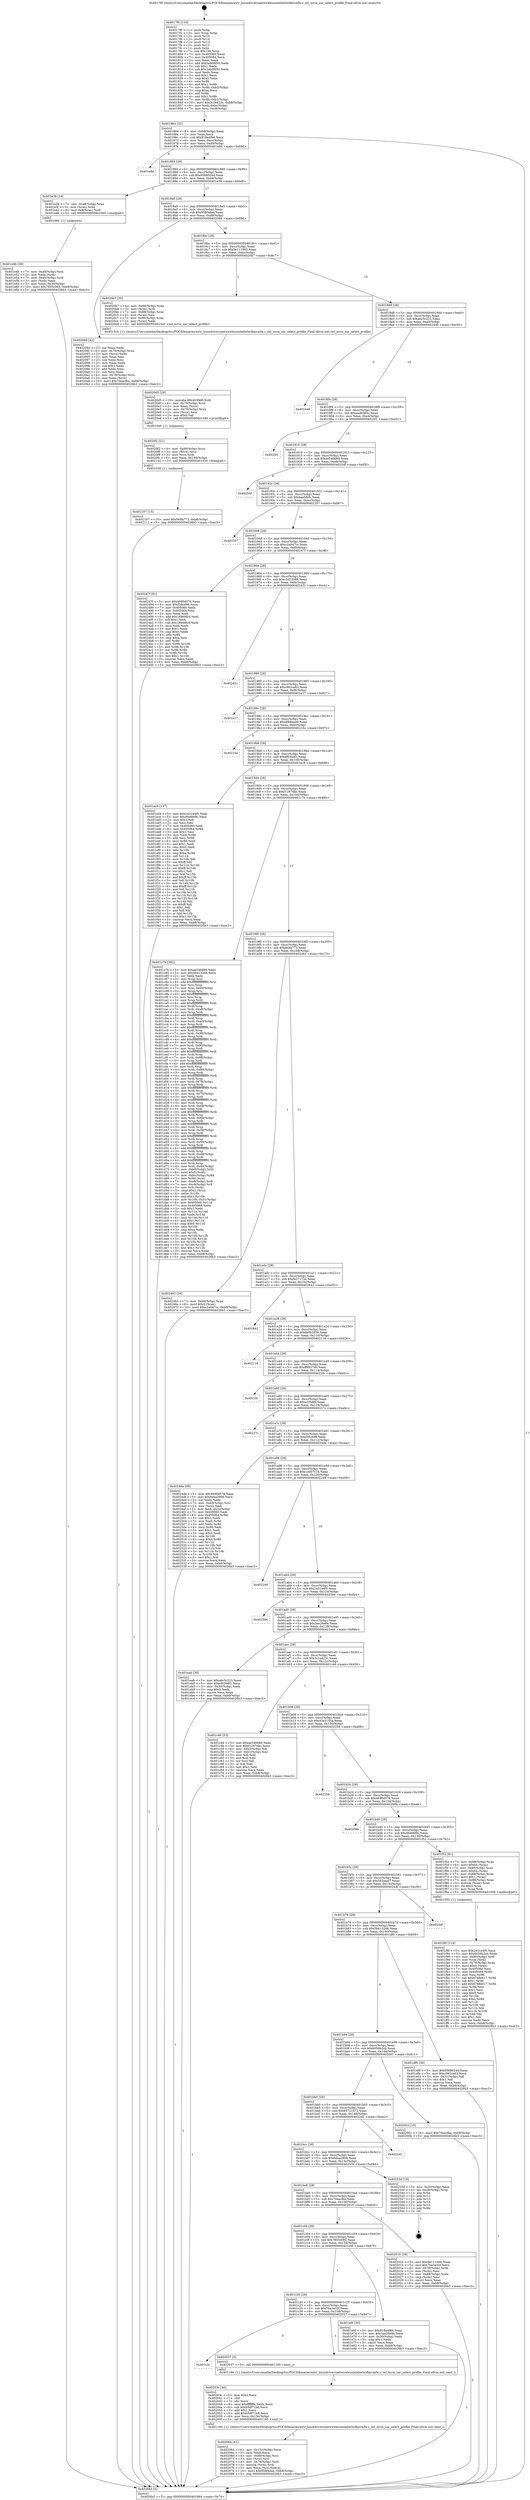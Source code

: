 digraph "0x4017f0" {
  label = "0x4017f0 (/mnt/c/Users/mathe/Desktop/tcc/POCII/binaries/extr_linuxdriversnetwirelessinteliwlwifimvmfw.c_iwl_mvm_sar_select_profile_Final-ollvm.out::main(0))"
  labelloc = "t"
  node[shape=record]

  Entry [label="",width=0.3,height=0.3,shape=circle,fillcolor=black,style=filled]
  "0x401864" [label="{
     0x401864 [32]\l
     | [instrs]\l
     &nbsp;&nbsp;0x401864 \<+6\>: mov -0xb8(%rbp),%eax\l
     &nbsp;&nbsp;0x40186a \<+2\>: mov %eax,%ecx\l
     &nbsp;&nbsp;0x40186c \<+6\>: sub $0x818a4f66,%ecx\l
     &nbsp;&nbsp;0x401872 \<+6\>: mov %eax,-0xcc(%rbp)\l
     &nbsp;&nbsp;0x401878 \<+6\>: mov %ecx,-0xd0(%rbp)\l
     &nbsp;&nbsp;0x40187e \<+6\>: je 0000000000401e8d \<main+0x69d\>\l
  }"]
  "0x401e8d" [label="{
     0x401e8d\l
  }", style=dashed]
  "0x401884" [label="{
     0x401884 [28]\l
     | [instrs]\l
     &nbsp;&nbsp;0x401884 \<+5\>: jmp 0000000000401889 \<main+0x99\>\l
     &nbsp;&nbsp;0x401889 \<+6\>: mov -0xcc(%rbp),%eax\l
     &nbsp;&nbsp;0x40188f \<+5\>: sub $0x95680244,%eax\l
     &nbsp;&nbsp;0x401894 \<+6\>: mov %eax,-0xd4(%rbp)\l
     &nbsp;&nbsp;0x40189a \<+6\>: je 0000000000401e38 \<main+0x648\>\l
  }"]
  Exit [label="",width=0.3,height=0.3,shape=circle,fillcolor=black,style=filled,peripheries=2]
  "0x401e38" [label="{
     0x401e38 [19]\l
     | [instrs]\l
     &nbsp;&nbsp;0x401e38 \<+7\>: mov -0xa8(%rbp),%rax\l
     &nbsp;&nbsp;0x401e3f \<+3\>: mov (%rax),%rax\l
     &nbsp;&nbsp;0x401e42 \<+4\>: mov 0x8(%rax),%rdi\l
     &nbsp;&nbsp;0x401e46 \<+5\>: call 0000000000401060 \<atoi@plt\>\l
     | [calls]\l
     &nbsp;&nbsp;0x401060 \{1\} (unknown)\l
  }"]
  "0x4018a0" [label="{
     0x4018a0 [28]\l
     | [instrs]\l
     &nbsp;&nbsp;0x4018a0 \<+5\>: jmp 00000000004018a5 \<main+0xb5\>\l
     &nbsp;&nbsp;0x4018a5 \<+6\>: mov -0xcc(%rbp),%eax\l
     &nbsp;&nbsp;0x4018ab \<+5\>: sub $0x958f4daa,%eax\l
     &nbsp;&nbsp;0x4018b0 \<+6\>: mov %eax,-0xd8(%rbp)\l
     &nbsp;&nbsp;0x4018b6 \<+6\>: je 000000000040208d \<main+0x89d\>\l
  }"]
  "0x402107" [label="{
     0x402107 [15]\l
     | [instrs]\l
     &nbsp;&nbsp;0x402107 \<+10\>: movl $0xf40fa773,-0xb8(%rbp)\l
     &nbsp;&nbsp;0x402111 \<+5\>: jmp 00000000004026b3 \<main+0xec3\>\l
  }"]
  "0x40208d" [label="{
     0x40208d [42]\l
     | [instrs]\l
     &nbsp;&nbsp;0x40208d \<+2\>: xor %eax,%eax\l
     &nbsp;&nbsp;0x40208f \<+4\>: mov -0x78(%rbp),%rcx\l
     &nbsp;&nbsp;0x402093 \<+2\>: mov (%rcx),%edx\l
     &nbsp;&nbsp;0x402095 \<+2\>: mov %eax,%esi\l
     &nbsp;&nbsp;0x402097 \<+2\>: sub %edx,%esi\l
     &nbsp;&nbsp;0x402099 \<+2\>: mov %eax,%edx\l
     &nbsp;&nbsp;0x40209b \<+3\>: sub $0x1,%edx\l
     &nbsp;&nbsp;0x40209e \<+2\>: add %edx,%esi\l
     &nbsp;&nbsp;0x4020a0 \<+2\>: sub %esi,%eax\l
     &nbsp;&nbsp;0x4020a2 \<+4\>: mov -0x78(%rbp),%rcx\l
     &nbsp;&nbsp;0x4020a6 \<+2\>: mov %eax,(%rcx)\l
     &nbsp;&nbsp;0x4020a8 \<+10\>: movl $0x70eacfba,-0xb8(%rbp)\l
     &nbsp;&nbsp;0x4020b2 \<+5\>: jmp 00000000004026b3 \<main+0xec3\>\l
  }"]
  "0x4018bc" [label="{
     0x4018bc [28]\l
     | [instrs]\l
     &nbsp;&nbsp;0x4018bc \<+5\>: jmp 00000000004018c1 \<main+0xd1\>\l
     &nbsp;&nbsp;0x4018c1 \<+6\>: mov -0xcc(%rbp),%eax\l
     &nbsp;&nbsp;0x4018c7 \<+5\>: sub $0x9e111060,%eax\l
     &nbsp;&nbsp;0x4018cc \<+6\>: mov %eax,-0xdc(%rbp)\l
     &nbsp;&nbsp;0x4018d2 \<+6\>: je 00000000004020b7 \<main+0x8c7\>\l
  }"]
  "0x4020f2" [label="{
     0x4020f2 [21]\l
     | [instrs]\l
     &nbsp;&nbsp;0x4020f2 \<+4\>: mov -0x80(%rbp),%rcx\l
     &nbsp;&nbsp;0x4020f6 \<+3\>: mov (%rcx),%rcx\l
     &nbsp;&nbsp;0x4020f9 \<+3\>: mov %rcx,%rdi\l
     &nbsp;&nbsp;0x4020fc \<+6\>: mov %eax,-0x160(%rbp)\l
     &nbsp;&nbsp;0x402102 \<+5\>: call 0000000000401030 \<free@plt\>\l
     | [calls]\l
     &nbsp;&nbsp;0x401030 \{1\} (unknown)\l
  }"]
  "0x4020b7" [label="{
     0x4020b7 [30]\l
     | [instrs]\l
     &nbsp;&nbsp;0x4020b7 \<+4\>: mov -0x80(%rbp),%rax\l
     &nbsp;&nbsp;0x4020bb \<+3\>: mov (%rax),%rdi\l
     &nbsp;&nbsp;0x4020be \<+7\>: mov -0x98(%rbp),%rax\l
     &nbsp;&nbsp;0x4020c5 \<+2\>: mov (%rax),%esi\l
     &nbsp;&nbsp;0x4020c7 \<+7\>: mov -0x90(%rbp),%rax\l
     &nbsp;&nbsp;0x4020ce \<+2\>: mov (%rax),%edx\l
     &nbsp;&nbsp;0x4020d0 \<+5\>: call 00000000004015c0 \<iwl_mvm_sar_select_profile\>\l
     | [calls]\l
     &nbsp;&nbsp;0x4015c0 \{1\} (/mnt/c/Users/mathe/Desktop/tcc/POCII/binaries/extr_linuxdriversnetwirelessinteliwlwifimvmfw.c_iwl_mvm_sar_select_profile_Final-ollvm.out::iwl_mvm_sar_select_profile)\l
  }"]
  "0x4018d8" [label="{
     0x4018d8 [28]\l
     | [instrs]\l
     &nbsp;&nbsp;0x4018d8 \<+5\>: jmp 00000000004018dd \<main+0xed\>\l
     &nbsp;&nbsp;0x4018dd \<+6\>: mov -0xcc(%rbp),%eax\l
     &nbsp;&nbsp;0x4018e3 \<+5\>: sub $0xa6c5c223,%eax\l
     &nbsp;&nbsp;0x4018e8 \<+6\>: mov %eax,-0xe0(%rbp)\l
     &nbsp;&nbsp;0x4018ee \<+6\>: je 0000000000402440 \<main+0xc50\>\l
  }"]
  "0x4020d5" [label="{
     0x4020d5 [29]\l
     | [instrs]\l
     &nbsp;&nbsp;0x4020d5 \<+10\>: movabs $0x4030d6,%rdi\l
     &nbsp;&nbsp;0x4020df \<+4\>: mov -0x70(%rbp),%rcx\l
     &nbsp;&nbsp;0x4020e3 \<+2\>: mov %eax,(%rcx)\l
     &nbsp;&nbsp;0x4020e5 \<+4\>: mov -0x70(%rbp),%rcx\l
     &nbsp;&nbsp;0x4020e9 \<+2\>: mov (%rcx),%esi\l
     &nbsp;&nbsp;0x4020eb \<+2\>: mov $0x0,%al\l
     &nbsp;&nbsp;0x4020ed \<+5\>: call 0000000000401040 \<printf@plt\>\l
     | [calls]\l
     &nbsp;&nbsp;0x401040 \{1\} (unknown)\l
  }"]
  "0x402440" [label="{
     0x402440\l
  }", style=dashed]
  "0x4018f4" [label="{
     0x4018f4 [28]\l
     | [instrs]\l
     &nbsp;&nbsp;0x4018f4 \<+5\>: jmp 00000000004018f9 \<main+0x109\>\l
     &nbsp;&nbsp;0x4018f9 \<+6\>: mov -0xcc(%rbp),%eax\l
     &nbsp;&nbsp;0x4018ff \<+5\>: sub $0xaadb560c,%eax\l
     &nbsp;&nbsp;0x401904 \<+6\>: mov %eax,-0xe4(%rbp)\l
     &nbsp;&nbsp;0x40190a \<+6\>: je 00000000004025f1 \<main+0xe01\>\l
  }"]
  "0x402064" [label="{
     0x402064 [41]\l
     | [instrs]\l
     &nbsp;&nbsp;0x402064 \<+6\>: mov -0x15c(%rbp),%ecx\l
     &nbsp;&nbsp;0x40206a \<+3\>: imul %eax,%ecx\l
     &nbsp;&nbsp;0x40206d \<+4\>: mov -0x80(%rbp),%rsi\l
     &nbsp;&nbsp;0x402071 \<+3\>: mov (%rsi),%rsi\l
     &nbsp;&nbsp;0x402074 \<+4\>: mov -0x78(%rbp),%rdi\l
     &nbsp;&nbsp;0x402078 \<+3\>: movslq (%rdi),%rdi\l
     &nbsp;&nbsp;0x40207b \<+3\>: mov %ecx,(%rsi,%rdi,4)\l
     &nbsp;&nbsp;0x40207e \<+10\>: movl $0x958f4daa,-0xb8(%rbp)\l
     &nbsp;&nbsp;0x402088 \<+5\>: jmp 00000000004026b3 \<main+0xec3\>\l
  }"]
  "0x4025f1" [label="{
     0x4025f1\l
  }", style=dashed]
  "0x401910" [label="{
     0x401910 [28]\l
     | [instrs]\l
     &nbsp;&nbsp;0x401910 \<+5\>: jmp 0000000000401915 \<main+0x125\>\l
     &nbsp;&nbsp;0x401915 \<+6\>: mov -0xcc(%rbp),%eax\l
     &nbsp;&nbsp;0x40191b \<+5\>: sub $0xae546689,%eax\l
     &nbsp;&nbsp;0x401920 \<+6\>: mov %eax,-0xe8(%rbp)\l
     &nbsp;&nbsp;0x401926 \<+6\>: je 000000000040254f \<main+0xd5f\>\l
  }"]
  "0x40203c" [label="{
     0x40203c [40]\l
     | [instrs]\l
     &nbsp;&nbsp;0x40203c \<+5\>: mov $0x2,%ecx\l
     &nbsp;&nbsp;0x402041 \<+1\>: cltd\l
     &nbsp;&nbsp;0x402042 \<+2\>: idiv %ecx\l
     &nbsp;&nbsp;0x402044 \<+6\>: imul $0xfffffffe,%edx,%ecx\l
     &nbsp;&nbsp;0x40204a \<+6\>: sub $0xb5df71b8,%ecx\l
     &nbsp;&nbsp;0x402050 \<+3\>: add $0x1,%ecx\l
     &nbsp;&nbsp;0x402053 \<+6\>: add $0xb5df71b8,%ecx\l
     &nbsp;&nbsp;0x402059 \<+6\>: mov %ecx,-0x15c(%rbp)\l
     &nbsp;&nbsp;0x40205f \<+5\>: call 0000000000401160 \<next_i\>\l
     | [calls]\l
     &nbsp;&nbsp;0x401160 \{1\} (/mnt/c/Users/mathe/Desktop/tcc/POCII/binaries/extr_linuxdriversnetwirelessinteliwlwifimvmfw.c_iwl_mvm_sar_select_profile_Final-ollvm.out::next_i)\l
  }"]
  "0x40254f" [label="{
     0x40254f\l
  }", style=dashed]
  "0x40192c" [label="{
     0x40192c [28]\l
     | [instrs]\l
     &nbsp;&nbsp;0x40192c \<+5\>: jmp 0000000000401931 \<main+0x141\>\l
     &nbsp;&nbsp;0x401931 \<+6\>: mov -0xcc(%rbp),%eax\l
     &nbsp;&nbsp;0x401937 \<+5\>: sub $0xbae5fbfc,%eax\l
     &nbsp;&nbsp;0x40193c \<+6\>: mov %eax,-0xec(%rbp)\l
     &nbsp;&nbsp;0x401942 \<+6\>: je 0000000000402357 \<main+0xb67\>\l
  }"]
  "0x401c3c" [label="{
     0x401c3c\l
  }", style=dashed]
  "0x402357" [label="{
     0x402357\l
  }", style=dashed]
  "0x401948" [label="{
     0x401948 [28]\l
     | [instrs]\l
     &nbsp;&nbsp;0x401948 \<+5\>: jmp 000000000040194d \<main+0x15d\>\l
     &nbsp;&nbsp;0x40194d \<+6\>: mov -0xcc(%rbp),%eax\l
     &nbsp;&nbsp;0x401953 \<+5\>: sub $0xc2a047cc,%eax\l
     &nbsp;&nbsp;0x401958 \<+6\>: mov %eax,-0xf0(%rbp)\l
     &nbsp;&nbsp;0x40195e \<+6\>: je 000000000040247f \<main+0xc8f\>\l
  }"]
  "0x402037" [label="{
     0x402037 [5]\l
     | [instrs]\l
     &nbsp;&nbsp;0x402037 \<+5\>: call 0000000000401160 \<next_i\>\l
     | [calls]\l
     &nbsp;&nbsp;0x401160 \{1\} (/mnt/c/Users/mathe/Desktop/tcc/POCII/binaries/extr_linuxdriversnetwirelessinteliwlwifimvmfw.c_iwl_mvm_sar_select_profile_Final-ollvm.out::next_i)\l
  }"]
  "0x40247f" [label="{
     0x40247f [91]\l
     | [instrs]\l
     &nbsp;&nbsp;0x40247f \<+5\>: mov $0x4690d576,%eax\l
     &nbsp;&nbsp;0x402484 \<+5\>: mov $0xf38c698,%ecx\l
     &nbsp;&nbsp;0x402489 \<+7\>: mov 0x405060,%edx\l
     &nbsp;&nbsp;0x402490 \<+7\>: mov 0x405064,%esi\l
     &nbsp;&nbsp;0x402497 \<+2\>: mov %edx,%edi\l
     &nbsp;&nbsp;0x402499 \<+6\>: add $0x18869fc4,%edi\l
     &nbsp;&nbsp;0x40249f \<+3\>: sub $0x1,%edi\l
     &nbsp;&nbsp;0x4024a2 \<+6\>: sub $0x18869fc4,%edi\l
     &nbsp;&nbsp;0x4024a8 \<+3\>: imul %edi,%edx\l
     &nbsp;&nbsp;0x4024ab \<+3\>: and $0x1,%edx\l
     &nbsp;&nbsp;0x4024ae \<+3\>: cmp $0x0,%edx\l
     &nbsp;&nbsp;0x4024b1 \<+4\>: sete %r8b\l
     &nbsp;&nbsp;0x4024b5 \<+3\>: cmp $0xa,%esi\l
     &nbsp;&nbsp;0x4024b8 \<+4\>: setl %r9b\l
     &nbsp;&nbsp;0x4024bc \<+3\>: mov %r8b,%r10b\l
     &nbsp;&nbsp;0x4024bf \<+3\>: and %r9b,%r10b\l
     &nbsp;&nbsp;0x4024c2 \<+3\>: xor %r9b,%r8b\l
     &nbsp;&nbsp;0x4024c5 \<+3\>: or %r8b,%r10b\l
     &nbsp;&nbsp;0x4024c8 \<+4\>: test $0x1,%r10b\l
     &nbsp;&nbsp;0x4024cc \<+3\>: cmovne %ecx,%eax\l
     &nbsp;&nbsp;0x4024cf \<+6\>: mov %eax,-0xb8(%rbp)\l
     &nbsp;&nbsp;0x4024d5 \<+5\>: jmp 00000000004026b3 \<main+0xec3\>\l
  }"]
  "0x401964" [label="{
     0x401964 [28]\l
     | [instrs]\l
     &nbsp;&nbsp;0x401964 \<+5\>: jmp 0000000000401969 \<main+0x179\>\l
     &nbsp;&nbsp;0x401969 \<+6\>: mov -0xcc(%rbp),%eax\l
     &nbsp;&nbsp;0x40196f \<+5\>: sub $0xc3d22088,%eax\l
     &nbsp;&nbsp;0x401974 \<+6\>: mov %eax,-0xf4(%rbp)\l
     &nbsp;&nbsp;0x40197a \<+6\>: je 0000000000402431 \<main+0xc41\>\l
  }"]
  "0x401f8f" [label="{
     0x401f8f [114]\l
     | [instrs]\l
     &nbsp;&nbsp;0x401f8f \<+5\>: mov $0x2431e4f5,%ecx\l
     &nbsp;&nbsp;0x401f94 \<+5\>: mov $0x6058b2cb,%edx\l
     &nbsp;&nbsp;0x401f99 \<+4\>: mov -0x80(%rbp),%rdi\l
     &nbsp;&nbsp;0x401f9d \<+3\>: mov %rax,(%rdi)\l
     &nbsp;&nbsp;0x401fa0 \<+4\>: mov -0x78(%rbp),%rax\l
     &nbsp;&nbsp;0x401fa4 \<+6\>: movl $0x0,(%rax)\l
     &nbsp;&nbsp;0x401faa \<+7\>: mov 0x405060,%esi\l
     &nbsp;&nbsp;0x401fb1 \<+8\>: mov 0x405064,%r8d\l
     &nbsp;&nbsp;0x401fb9 \<+3\>: mov %esi,%r9d\l
     &nbsp;&nbsp;0x401fbc \<+7\>: sub $0x6768e617,%r9d\l
     &nbsp;&nbsp;0x401fc3 \<+4\>: sub $0x1,%r9d\l
     &nbsp;&nbsp;0x401fc7 \<+7\>: add $0x6768e617,%r9d\l
     &nbsp;&nbsp;0x401fce \<+4\>: imul %r9d,%esi\l
     &nbsp;&nbsp;0x401fd2 \<+3\>: and $0x1,%esi\l
     &nbsp;&nbsp;0x401fd5 \<+3\>: cmp $0x0,%esi\l
     &nbsp;&nbsp;0x401fd8 \<+4\>: sete %r10b\l
     &nbsp;&nbsp;0x401fdc \<+4\>: cmp $0xa,%r8d\l
     &nbsp;&nbsp;0x401fe0 \<+4\>: setl %r11b\l
     &nbsp;&nbsp;0x401fe4 \<+3\>: mov %r10b,%bl\l
     &nbsp;&nbsp;0x401fe7 \<+3\>: and %r11b,%bl\l
     &nbsp;&nbsp;0x401fea \<+3\>: xor %r11b,%r10b\l
     &nbsp;&nbsp;0x401fed \<+3\>: or %r10b,%bl\l
     &nbsp;&nbsp;0x401ff0 \<+3\>: test $0x1,%bl\l
     &nbsp;&nbsp;0x401ff3 \<+3\>: cmovne %edx,%ecx\l
     &nbsp;&nbsp;0x401ff6 \<+6\>: mov %ecx,-0xb8(%rbp)\l
     &nbsp;&nbsp;0x401ffc \<+5\>: jmp 00000000004026b3 \<main+0xec3\>\l
  }"]
  "0x402431" [label="{
     0x402431\l
  }", style=dashed]
  "0x401980" [label="{
     0x401980 [28]\l
     | [instrs]\l
     &nbsp;&nbsp;0x401980 \<+5\>: jmp 0000000000401985 \<main+0x195\>\l
     &nbsp;&nbsp;0x401985 \<+6\>: mov -0xcc(%rbp),%eax\l
     &nbsp;&nbsp;0x40198b \<+5\>: sub $0xc962ce63,%eax\l
     &nbsp;&nbsp;0x401990 \<+6\>: mov %eax,-0xf8(%rbp)\l
     &nbsp;&nbsp;0x401996 \<+6\>: je 0000000000401e17 \<main+0x627\>\l
  }"]
  "0x401c20" [label="{
     0x401c20 [28]\l
     | [instrs]\l
     &nbsp;&nbsp;0x401c20 \<+5\>: jmp 0000000000401c25 \<main+0x435\>\l
     &nbsp;&nbsp;0x401c25 \<+6\>: mov -0xcc(%rbp),%eax\l
     &nbsp;&nbsp;0x401c2b \<+5\>: sub $0x7ba3a32f,%eax\l
     &nbsp;&nbsp;0x401c30 \<+6\>: mov %eax,-0x158(%rbp)\l
     &nbsp;&nbsp;0x401c36 \<+6\>: je 0000000000402037 \<main+0x847\>\l
  }"]
  "0x401e17" [label="{
     0x401e17\l
  }", style=dashed]
  "0x40199c" [label="{
     0x40199c [28]\l
     | [instrs]\l
     &nbsp;&nbsp;0x40199c \<+5\>: jmp 00000000004019a1 \<main+0x1b1\>\l
     &nbsp;&nbsp;0x4019a1 \<+6\>: mov -0xcc(%rbp),%eax\l
     &nbsp;&nbsp;0x4019a7 \<+5\>: sub $0xdf88ba49,%eax\l
     &nbsp;&nbsp;0x4019ac \<+6\>: mov %eax,-0xfc(%rbp)\l
     &nbsp;&nbsp;0x4019b2 \<+6\>: je 000000000040216c \<main+0x97c\>\l
  }"]
  "0x401e6f" [label="{
     0x401e6f [30]\l
     | [instrs]\l
     &nbsp;&nbsp;0x401e6f \<+5\>: mov $0x818a4f66,%eax\l
     &nbsp;&nbsp;0x401e74 \<+5\>: mov $0x3ae26e8e,%ecx\l
     &nbsp;&nbsp;0x401e79 \<+3\>: mov -0x30(%rbp),%edx\l
     &nbsp;&nbsp;0x401e7c \<+3\>: cmp $0x1,%edx\l
     &nbsp;&nbsp;0x401e7f \<+3\>: cmovl %ecx,%eax\l
     &nbsp;&nbsp;0x401e82 \<+6\>: mov %eax,-0xb8(%rbp)\l
     &nbsp;&nbsp;0x401e88 \<+5\>: jmp 00000000004026b3 \<main+0xec3\>\l
  }"]
  "0x40216c" [label="{
     0x40216c\l
  }", style=dashed]
  "0x4019b8" [label="{
     0x4019b8 [28]\l
     | [instrs]\l
     &nbsp;&nbsp;0x4019b8 \<+5\>: jmp 00000000004019bd \<main+0x1cd\>\l
     &nbsp;&nbsp;0x4019bd \<+6\>: mov -0xcc(%rbp),%eax\l
     &nbsp;&nbsp;0x4019c3 \<+5\>: sub $0xef030df1,%eax\l
     &nbsp;&nbsp;0x4019c8 \<+6\>: mov %eax,-0x100(%rbp)\l
     &nbsp;&nbsp;0x4019ce \<+6\>: je 0000000000401ec9 \<main+0x6d9\>\l
  }"]
  "0x401c04" [label="{
     0x401c04 [28]\l
     | [instrs]\l
     &nbsp;&nbsp;0x401c04 \<+5\>: jmp 0000000000401c09 \<main+0x419\>\l
     &nbsp;&nbsp;0x401c09 \<+6\>: mov -0xcc(%rbp),%eax\l
     &nbsp;&nbsp;0x401c0f \<+5\>: sub $0x7855c085,%eax\l
     &nbsp;&nbsp;0x401c14 \<+6\>: mov %eax,-0x154(%rbp)\l
     &nbsp;&nbsp;0x401c1a \<+6\>: je 0000000000401e6f \<main+0x67f\>\l
  }"]
  "0x401ec9" [label="{
     0x401ec9 [137]\l
     | [instrs]\l
     &nbsp;&nbsp;0x401ec9 \<+5\>: mov $0x2431e4f5,%eax\l
     &nbsp;&nbsp;0x401ece \<+5\>: mov $0x46e66f9c,%ecx\l
     &nbsp;&nbsp;0x401ed3 \<+2\>: mov $0x1,%dl\l
     &nbsp;&nbsp;0x401ed5 \<+2\>: xor %esi,%esi\l
     &nbsp;&nbsp;0x401ed7 \<+7\>: mov 0x405060,%edi\l
     &nbsp;&nbsp;0x401ede \<+8\>: mov 0x405064,%r8d\l
     &nbsp;&nbsp;0x401ee6 \<+3\>: sub $0x1,%esi\l
     &nbsp;&nbsp;0x401ee9 \<+3\>: mov %edi,%r9d\l
     &nbsp;&nbsp;0x401eec \<+3\>: add %esi,%r9d\l
     &nbsp;&nbsp;0x401eef \<+4\>: imul %r9d,%edi\l
     &nbsp;&nbsp;0x401ef3 \<+3\>: and $0x1,%edi\l
     &nbsp;&nbsp;0x401ef6 \<+3\>: cmp $0x0,%edi\l
     &nbsp;&nbsp;0x401ef9 \<+4\>: sete %r10b\l
     &nbsp;&nbsp;0x401efd \<+4\>: cmp $0xa,%r8d\l
     &nbsp;&nbsp;0x401f01 \<+4\>: setl %r11b\l
     &nbsp;&nbsp;0x401f05 \<+3\>: mov %r10b,%bl\l
     &nbsp;&nbsp;0x401f08 \<+3\>: xor $0xff,%bl\l
     &nbsp;&nbsp;0x401f0b \<+3\>: mov %r11b,%r14b\l
     &nbsp;&nbsp;0x401f0e \<+4\>: xor $0xff,%r14b\l
     &nbsp;&nbsp;0x401f12 \<+3\>: xor $0x1,%dl\l
     &nbsp;&nbsp;0x401f15 \<+3\>: mov %bl,%r15b\l
     &nbsp;&nbsp;0x401f18 \<+4\>: and $0xff,%r15b\l
     &nbsp;&nbsp;0x401f1c \<+3\>: and %dl,%r10b\l
     &nbsp;&nbsp;0x401f1f \<+3\>: mov %r14b,%r12b\l
     &nbsp;&nbsp;0x401f22 \<+4\>: and $0xff,%r12b\l
     &nbsp;&nbsp;0x401f26 \<+3\>: and %dl,%r11b\l
     &nbsp;&nbsp;0x401f29 \<+3\>: or %r10b,%r15b\l
     &nbsp;&nbsp;0x401f2c \<+3\>: or %r11b,%r12b\l
     &nbsp;&nbsp;0x401f2f \<+3\>: xor %r12b,%r15b\l
     &nbsp;&nbsp;0x401f32 \<+3\>: or %r14b,%bl\l
     &nbsp;&nbsp;0x401f35 \<+3\>: xor $0xff,%bl\l
     &nbsp;&nbsp;0x401f38 \<+3\>: or $0x1,%dl\l
     &nbsp;&nbsp;0x401f3b \<+2\>: and %dl,%bl\l
     &nbsp;&nbsp;0x401f3d \<+3\>: or %bl,%r15b\l
     &nbsp;&nbsp;0x401f40 \<+4\>: test $0x1,%r15b\l
     &nbsp;&nbsp;0x401f44 \<+3\>: cmovne %ecx,%eax\l
     &nbsp;&nbsp;0x401f47 \<+6\>: mov %eax,-0xb8(%rbp)\l
     &nbsp;&nbsp;0x401f4d \<+5\>: jmp 00000000004026b3 \<main+0xec3\>\l
  }"]
  "0x4019d4" [label="{
     0x4019d4 [28]\l
     | [instrs]\l
     &nbsp;&nbsp;0x4019d4 \<+5\>: jmp 00000000004019d9 \<main+0x1e9\>\l
     &nbsp;&nbsp;0x4019d9 \<+6\>: mov -0xcc(%rbp),%eax\l
     &nbsp;&nbsp;0x4019df \<+5\>: sub $0xf1287dbc,%eax\l
     &nbsp;&nbsp;0x4019e4 \<+6\>: mov %eax,-0x104(%rbp)\l
     &nbsp;&nbsp;0x4019ea \<+6\>: je 0000000000401c7b \<main+0x48b\>\l
  }"]
  "0x402010" [label="{
     0x402010 [39]\l
     | [instrs]\l
     &nbsp;&nbsp;0x402010 \<+5\>: mov $0x9e111060,%eax\l
     &nbsp;&nbsp;0x402015 \<+5\>: mov $0x7ba3a32f,%ecx\l
     &nbsp;&nbsp;0x40201a \<+4\>: mov -0x78(%rbp),%rdx\l
     &nbsp;&nbsp;0x40201e \<+2\>: mov (%rdx),%esi\l
     &nbsp;&nbsp;0x402020 \<+7\>: mov -0x88(%rbp),%rdx\l
     &nbsp;&nbsp;0x402027 \<+2\>: cmp (%rdx),%esi\l
     &nbsp;&nbsp;0x402029 \<+3\>: cmovl %ecx,%eax\l
     &nbsp;&nbsp;0x40202c \<+6\>: mov %eax,-0xb8(%rbp)\l
     &nbsp;&nbsp;0x402032 \<+5\>: jmp 00000000004026b3 \<main+0xec3\>\l
  }"]
  "0x401c7b" [label="{
     0x401c7b [382]\l
     | [instrs]\l
     &nbsp;&nbsp;0x401c7b \<+5\>: mov $0xae546689,%eax\l
     &nbsp;&nbsp;0x401c80 \<+5\>: mov $0x5b413266,%ecx\l
     &nbsp;&nbsp;0x401c85 \<+2\>: xor %edx,%edx\l
     &nbsp;&nbsp;0x401c87 \<+3\>: mov %rsp,%rsi\l
     &nbsp;&nbsp;0x401c8a \<+4\>: add $0xfffffffffffffff0,%rsi\l
     &nbsp;&nbsp;0x401c8e \<+3\>: mov %rsi,%rsp\l
     &nbsp;&nbsp;0x401c91 \<+7\>: mov %rsi,-0xb0(%rbp)\l
     &nbsp;&nbsp;0x401c98 \<+3\>: mov %rsp,%rsi\l
     &nbsp;&nbsp;0x401c9b \<+4\>: add $0xfffffffffffffff0,%rsi\l
     &nbsp;&nbsp;0x401c9f \<+3\>: mov %rsi,%rsp\l
     &nbsp;&nbsp;0x401ca2 \<+3\>: mov %rsp,%rdi\l
     &nbsp;&nbsp;0x401ca5 \<+4\>: add $0xfffffffffffffff0,%rdi\l
     &nbsp;&nbsp;0x401ca9 \<+3\>: mov %rdi,%rsp\l
     &nbsp;&nbsp;0x401cac \<+7\>: mov %rdi,-0xa8(%rbp)\l
     &nbsp;&nbsp;0x401cb3 \<+3\>: mov %rsp,%rdi\l
     &nbsp;&nbsp;0x401cb6 \<+4\>: add $0xfffffffffffffff0,%rdi\l
     &nbsp;&nbsp;0x401cba \<+3\>: mov %rdi,%rsp\l
     &nbsp;&nbsp;0x401cbd \<+7\>: mov %rdi,-0xa0(%rbp)\l
     &nbsp;&nbsp;0x401cc4 \<+3\>: mov %rsp,%rdi\l
     &nbsp;&nbsp;0x401cc7 \<+4\>: add $0xfffffffffffffff0,%rdi\l
     &nbsp;&nbsp;0x401ccb \<+3\>: mov %rdi,%rsp\l
     &nbsp;&nbsp;0x401cce \<+7\>: mov %rdi,-0x98(%rbp)\l
     &nbsp;&nbsp;0x401cd5 \<+3\>: mov %rsp,%rdi\l
     &nbsp;&nbsp;0x401cd8 \<+4\>: add $0xfffffffffffffff0,%rdi\l
     &nbsp;&nbsp;0x401cdc \<+3\>: mov %rdi,%rsp\l
     &nbsp;&nbsp;0x401cdf \<+7\>: mov %rdi,-0x90(%rbp)\l
     &nbsp;&nbsp;0x401ce6 \<+3\>: mov %rsp,%rdi\l
     &nbsp;&nbsp;0x401ce9 \<+4\>: add $0xfffffffffffffff0,%rdi\l
     &nbsp;&nbsp;0x401ced \<+3\>: mov %rdi,%rsp\l
     &nbsp;&nbsp;0x401cf0 \<+7\>: mov %rdi,-0x88(%rbp)\l
     &nbsp;&nbsp;0x401cf7 \<+3\>: mov %rsp,%rdi\l
     &nbsp;&nbsp;0x401cfa \<+4\>: add $0xfffffffffffffff0,%rdi\l
     &nbsp;&nbsp;0x401cfe \<+3\>: mov %rdi,%rsp\l
     &nbsp;&nbsp;0x401d01 \<+4\>: mov %rdi,-0x80(%rbp)\l
     &nbsp;&nbsp;0x401d05 \<+3\>: mov %rsp,%rdi\l
     &nbsp;&nbsp;0x401d08 \<+4\>: add $0xfffffffffffffff0,%rdi\l
     &nbsp;&nbsp;0x401d0c \<+3\>: mov %rdi,%rsp\l
     &nbsp;&nbsp;0x401d0f \<+4\>: mov %rdi,-0x78(%rbp)\l
     &nbsp;&nbsp;0x401d13 \<+3\>: mov %rsp,%rdi\l
     &nbsp;&nbsp;0x401d16 \<+4\>: add $0xfffffffffffffff0,%rdi\l
     &nbsp;&nbsp;0x401d1a \<+3\>: mov %rdi,%rsp\l
     &nbsp;&nbsp;0x401d1d \<+4\>: mov %rdi,-0x70(%rbp)\l
     &nbsp;&nbsp;0x401d21 \<+3\>: mov %rsp,%rdi\l
     &nbsp;&nbsp;0x401d24 \<+4\>: add $0xfffffffffffffff0,%rdi\l
     &nbsp;&nbsp;0x401d28 \<+3\>: mov %rdi,%rsp\l
     &nbsp;&nbsp;0x401d2b \<+4\>: mov %rdi,-0x68(%rbp)\l
     &nbsp;&nbsp;0x401d2f \<+3\>: mov %rsp,%rdi\l
     &nbsp;&nbsp;0x401d32 \<+4\>: add $0xfffffffffffffff0,%rdi\l
     &nbsp;&nbsp;0x401d36 \<+3\>: mov %rdi,%rsp\l
     &nbsp;&nbsp;0x401d39 \<+4\>: mov %rdi,-0x60(%rbp)\l
     &nbsp;&nbsp;0x401d3d \<+3\>: mov %rsp,%rdi\l
     &nbsp;&nbsp;0x401d40 \<+4\>: add $0xfffffffffffffff0,%rdi\l
     &nbsp;&nbsp;0x401d44 \<+3\>: mov %rdi,%rsp\l
     &nbsp;&nbsp;0x401d47 \<+4\>: mov %rdi,-0x58(%rbp)\l
     &nbsp;&nbsp;0x401d4b \<+3\>: mov %rsp,%rdi\l
     &nbsp;&nbsp;0x401d4e \<+4\>: add $0xfffffffffffffff0,%rdi\l
     &nbsp;&nbsp;0x401d52 \<+3\>: mov %rdi,%rsp\l
     &nbsp;&nbsp;0x401d55 \<+4\>: mov %rdi,-0x50(%rbp)\l
     &nbsp;&nbsp;0x401d59 \<+3\>: mov %rsp,%rdi\l
     &nbsp;&nbsp;0x401d5c \<+4\>: add $0xfffffffffffffff0,%rdi\l
     &nbsp;&nbsp;0x401d60 \<+3\>: mov %rdi,%rsp\l
     &nbsp;&nbsp;0x401d63 \<+4\>: mov %rdi,-0x48(%rbp)\l
     &nbsp;&nbsp;0x401d67 \<+3\>: mov %rsp,%rdi\l
     &nbsp;&nbsp;0x401d6a \<+4\>: add $0xfffffffffffffff0,%rdi\l
     &nbsp;&nbsp;0x401d6e \<+3\>: mov %rdi,%rsp\l
     &nbsp;&nbsp;0x401d71 \<+4\>: mov %rdi,-0x40(%rbp)\l
     &nbsp;&nbsp;0x401d75 \<+7\>: mov -0xb0(%rbp),%rdi\l
     &nbsp;&nbsp;0x401d7c \<+6\>: movl $0x0,(%rdi)\l
     &nbsp;&nbsp;0x401d82 \<+7\>: mov -0xbc(%rbp),%r8d\l
     &nbsp;&nbsp;0x401d89 \<+3\>: mov %r8d,(%rsi)\l
     &nbsp;&nbsp;0x401d8c \<+7\>: mov -0xa8(%rbp),%rdi\l
     &nbsp;&nbsp;0x401d93 \<+7\>: mov -0xc8(%rbp),%r9\l
     &nbsp;&nbsp;0x401d9a \<+3\>: mov %r9,(%rdi)\l
     &nbsp;&nbsp;0x401d9d \<+3\>: cmpl $0x2,(%rsi)\l
     &nbsp;&nbsp;0x401da0 \<+4\>: setne %r10b\l
     &nbsp;&nbsp;0x401da4 \<+4\>: and $0x1,%r10b\l
     &nbsp;&nbsp;0x401da8 \<+4\>: mov %r10b,-0x31(%rbp)\l
     &nbsp;&nbsp;0x401dac \<+8\>: mov 0x405060,%r11d\l
     &nbsp;&nbsp;0x401db4 \<+7\>: mov 0x405064,%ebx\l
     &nbsp;&nbsp;0x401dbb \<+3\>: sub $0x1,%edx\l
     &nbsp;&nbsp;0x401dbe \<+3\>: mov %r11d,%r14d\l
     &nbsp;&nbsp;0x401dc1 \<+3\>: add %edx,%r14d\l
     &nbsp;&nbsp;0x401dc4 \<+4\>: imul %r14d,%r11d\l
     &nbsp;&nbsp;0x401dc8 \<+4\>: and $0x1,%r11d\l
     &nbsp;&nbsp;0x401dcc \<+4\>: cmp $0x0,%r11d\l
     &nbsp;&nbsp;0x401dd0 \<+4\>: sete %r10b\l
     &nbsp;&nbsp;0x401dd4 \<+3\>: cmp $0xa,%ebx\l
     &nbsp;&nbsp;0x401dd7 \<+4\>: setl %r15b\l
     &nbsp;&nbsp;0x401ddb \<+3\>: mov %r10b,%r12b\l
     &nbsp;&nbsp;0x401dde \<+3\>: and %r15b,%r12b\l
     &nbsp;&nbsp;0x401de1 \<+3\>: xor %r15b,%r10b\l
     &nbsp;&nbsp;0x401de4 \<+3\>: or %r10b,%r12b\l
     &nbsp;&nbsp;0x401de7 \<+4\>: test $0x1,%r12b\l
     &nbsp;&nbsp;0x401deb \<+3\>: cmovne %ecx,%eax\l
     &nbsp;&nbsp;0x401dee \<+6\>: mov %eax,-0xb8(%rbp)\l
     &nbsp;&nbsp;0x401df4 \<+5\>: jmp 00000000004026b3 \<main+0xec3\>\l
  }"]
  "0x4019f0" [label="{
     0x4019f0 [28]\l
     | [instrs]\l
     &nbsp;&nbsp;0x4019f0 \<+5\>: jmp 00000000004019f5 \<main+0x205\>\l
     &nbsp;&nbsp;0x4019f5 \<+6\>: mov -0xcc(%rbp),%eax\l
     &nbsp;&nbsp;0x4019fb \<+5\>: sub $0xf40fa773,%eax\l
     &nbsp;&nbsp;0x401a00 \<+6\>: mov %eax,-0x108(%rbp)\l
     &nbsp;&nbsp;0x401a06 \<+6\>: je 0000000000402463 \<main+0xc73\>\l
  }"]
  "0x401be8" [label="{
     0x401be8 [28]\l
     | [instrs]\l
     &nbsp;&nbsp;0x401be8 \<+5\>: jmp 0000000000401bed \<main+0x3fd\>\l
     &nbsp;&nbsp;0x401bed \<+6\>: mov -0xcc(%rbp),%eax\l
     &nbsp;&nbsp;0x401bf3 \<+5\>: sub $0x70eacfba,%eax\l
     &nbsp;&nbsp;0x401bf8 \<+6\>: mov %eax,-0x150(%rbp)\l
     &nbsp;&nbsp;0x401bfe \<+6\>: je 0000000000402010 \<main+0x820\>\l
  }"]
  "0x402463" [label="{
     0x402463 [28]\l
     | [instrs]\l
     &nbsp;&nbsp;0x402463 \<+7\>: mov -0xb0(%rbp),%rax\l
     &nbsp;&nbsp;0x40246a \<+6\>: movl $0x0,(%rax)\l
     &nbsp;&nbsp;0x402470 \<+10\>: movl $0xc2a047cc,-0xb8(%rbp)\l
     &nbsp;&nbsp;0x40247a \<+5\>: jmp 00000000004026b3 \<main+0xec3\>\l
  }"]
  "0x401a0c" [label="{
     0x401a0c [28]\l
     | [instrs]\l
     &nbsp;&nbsp;0x401a0c \<+5\>: jmp 0000000000401a11 \<main+0x221\>\l
     &nbsp;&nbsp;0x401a11 \<+6\>: mov -0xcc(%rbp),%eax\l
     &nbsp;&nbsp;0x401a17 \<+5\>: sub $0xfa27173d,%eax\l
     &nbsp;&nbsp;0x401a1c \<+6\>: mov %eax,-0x10c(%rbp)\l
     &nbsp;&nbsp;0x401a22 \<+6\>: je 0000000000402642 \<main+0xe52\>\l
  }"]
  "0x40253d" [label="{
     0x40253d [18]\l
     | [instrs]\l
     &nbsp;&nbsp;0x40253d \<+3\>: mov -0x2c(%rbp),%eax\l
     &nbsp;&nbsp;0x402540 \<+4\>: lea -0x28(%rbp),%rsp\l
     &nbsp;&nbsp;0x402544 \<+1\>: pop %rbx\l
     &nbsp;&nbsp;0x402545 \<+2\>: pop %r12\l
     &nbsp;&nbsp;0x402547 \<+2\>: pop %r13\l
     &nbsp;&nbsp;0x402549 \<+2\>: pop %r14\l
     &nbsp;&nbsp;0x40254b \<+2\>: pop %r15\l
     &nbsp;&nbsp;0x40254d \<+1\>: pop %rbp\l
     &nbsp;&nbsp;0x40254e \<+1\>: ret\l
  }"]
  "0x402642" [label="{
     0x402642\l
  }", style=dashed]
  "0x401a28" [label="{
     0x401a28 [28]\l
     | [instrs]\l
     &nbsp;&nbsp;0x401a28 \<+5\>: jmp 0000000000401a2d \<main+0x23d\>\l
     &nbsp;&nbsp;0x401a2d \<+6\>: mov -0xcc(%rbp),%eax\l
     &nbsp;&nbsp;0x401a33 \<+5\>: sub $0xfe0b3559,%eax\l
     &nbsp;&nbsp;0x401a38 \<+6\>: mov %eax,-0x110(%rbp)\l
     &nbsp;&nbsp;0x401a3e \<+6\>: je 0000000000402116 \<main+0x926\>\l
  }"]
  "0x401bcc" [label="{
     0x401bcc [28]\l
     | [instrs]\l
     &nbsp;&nbsp;0x401bcc \<+5\>: jmp 0000000000401bd1 \<main+0x3e1\>\l
     &nbsp;&nbsp;0x401bd1 \<+6\>: mov -0xcc(%rbp),%eax\l
     &nbsp;&nbsp;0x401bd7 \<+5\>: sub $0x6daa2806,%eax\l
     &nbsp;&nbsp;0x401bdc \<+6\>: mov %eax,-0x14c(%rbp)\l
     &nbsp;&nbsp;0x401be2 \<+6\>: je 000000000040253d \<main+0xd4d\>\l
  }"]
  "0x402116" [label="{
     0x402116\l
  }", style=dashed]
  "0x401a44" [label="{
     0x401a44 [28]\l
     | [instrs]\l
     &nbsp;&nbsp;0x401a44 \<+5\>: jmp 0000000000401a49 \<main+0x259\>\l
     &nbsp;&nbsp;0x401a49 \<+6\>: mov -0xcc(%rbp),%eax\l
     &nbsp;&nbsp;0x401a4f \<+5\>: sub $0xff993790,%eax\l
     &nbsp;&nbsp;0x401a54 \<+6\>: mov %eax,-0x114(%rbp)\l
     &nbsp;&nbsp;0x401a5a \<+6\>: je 00000000004022fc \<main+0xb0c\>\l
  }"]
  "0x4022d2" [label="{
     0x4022d2\l
  }", style=dashed]
  "0x4022fc" [label="{
     0x4022fc\l
  }", style=dashed]
  "0x401a60" [label="{
     0x401a60 [28]\l
     | [instrs]\l
     &nbsp;&nbsp;0x401a60 \<+5\>: jmp 0000000000401a65 \<main+0x275\>\l
     &nbsp;&nbsp;0x401a65 \<+6\>: mov -0xcc(%rbp),%eax\l
     &nbsp;&nbsp;0x401a6b \<+5\>: sub $0xe1f5dfb,%eax\l
     &nbsp;&nbsp;0x401a70 \<+6\>: mov %eax,-0x118(%rbp)\l
     &nbsp;&nbsp;0x401a76 \<+6\>: je 000000000040227c \<main+0xa8c\>\l
  }"]
  "0x401bb0" [label="{
     0x401bb0 [28]\l
     | [instrs]\l
     &nbsp;&nbsp;0x401bb0 \<+5\>: jmp 0000000000401bb5 \<main+0x3c5\>\l
     &nbsp;&nbsp;0x401bb5 \<+6\>: mov -0xcc(%rbp),%eax\l
     &nbsp;&nbsp;0x401bbb \<+5\>: sub $0x65721072,%eax\l
     &nbsp;&nbsp;0x401bc0 \<+6\>: mov %eax,-0x148(%rbp)\l
     &nbsp;&nbsp;0x401bc6 \<+6\>: je 00000000004022d2 \<main+0xae2\>\l
  }"]
  "0x40227c" [label="{
     0x40227c\l
  }", style=dashed]
  "0x401a7c" [label="{
     0x401a7c [28]\l
     | [instrs]\l
     &nbsp;&nbsp;0x401a7c \<+5\>: jmp 0000000000401a81 \<main+0x291\>\l
     &nbsp;&nbsp;0x401a81 \<+6\>: mov -0xcc(%rbp),%eax\l
     &nbsp;&nbsp;0x401a87 \<+5\>: sub $0xf38c698,%eax\l
     &nbsp;&nbsp;0x401a8c \<+6\>: mov %eax,-0x11c(%rbp)\l
     &nbsp;&nbsp;0x401a92 \<+6\>: je 00000000004024da \<main+0xcea\>\l
  }"]
  "0x402001" [label="{
     0x402001 [15]\l
     | [instrs]\l
     &nbsp;&nbsp;0x402001 \<+10\>: movl $0x70eacfba,-0xb8(%rbp)\l
     &nbsp;&nbsp;0x40200b \<+5\>: jmp 00000000004026b3 \<main+0xec3\>\l
  }"]
  "0x4024da" [label="{
     0x4024da [99]\l
     | [instrs]\l
     &nbsp;&nbsp;0x4024da \<+5\>: mov $0x4690d576,%eax\l
     &nbsp;&nbsp;0x4024df \<+5\>: mov $0x6daa2806,%ecx\l
     &nbsp;&nbsp;0x4024e4 \<+2\>: xor %edx,%edx\l
     &nbsp;&nbsp;0x4024e6 \<+7\>: mov -0xb0(%rbp),%rsi\l
     &nbsp;&nbsp;0x4024ed \<+2\>: mov (%rsi),%edi\l
     &nbsp;&nbsp;0x4024ef \<+3\>: mov %edi,-0x2c(%rbp)\l
     &nbsp;&nbsp;0x4024f2 \<+7\>: mov 0x405060,%edi\l
     &nbsp;&nbsp;0x4024f9 \<+8\>: mov 0x405064,%r8d\l
     &nbsp;&nbsp;0x402501 \<+3\>: sub $0x1,%edx\l
     &nbsp;&nbsp;0x402504 \<+3\>: mov %edi,%r9d\l
     &nbsp;&nbsp;0x402507 \<+3\>: add %edx,%r9d\l
     &nbsp;&nbsp;0x40250a \<+4\>: imul %r9d,%edi\l
     &nbsp;&nbsp;0x40250e \<+3\>: and $0x1,%edi\l
     &nbsp;&nbsp;0x402511 \<+3\>: cmp $0x0,%edi\l
     &nbsp;&nbsp;0x402514 \<+4\>: sete %r10b\l
     &nbsp;&nbsp;0x402518 \<+4\>: cmp $0xa,%r8d\l
     &nbsp;&nbsp;0x40251c \<+4\>: setl %r11b\l
     &nbsp;&nbsp;0x402520 \<+3\>: mov %r10b,%bl\l
     &nbsp;&nbsp;0x402523 \<+3\>: and %r11b,%bl\l
     &nbsp;&nbsp;0x402526 \<+3\>: xor %r11b,%r10b\l
     &nbsp;&nbsp;0x402529 \<+3\>: or %r10b,%bl\l
     &nbsp;&nbsp;0x40252c \<+3\>: test $0x1,%bl\l
     &nbsp;&nbsp;0x40252f \<+3\>: cmovne %ecx,%eax\l
     &nbsp;&nbsp;0x402532 \<+6\>: mov %eax,-0xb8(%rbp)\l
     &nbsp;&nbsp;0x402538 \<+5\>: jmp 00000000004026b3 \<main+0xec3\>\l
  }"]
  "0x401a98" [label="{
     0x401a98 [28]\l
     | [instrs]\l
     &nbsp;&nbsp;0x401a98 \<+5\>: jmp 0000000000401a9d \<main+0x2ad\>\l
     &nbsp;&nbsp;0x401a9d \<+6\>: mov -0xcc(%rbp),%eax\l
     &nbsp;&nbsp;0x401aa3 \<+5\>: sub $0x1dd57c16,%eax\l
     &nbsp;&nbsp;0x401aa8 \<+6\>: mov %eax,-0x120(%rbp)\l
     &nbsp;&nbsp;0x401aae \<+6\>: je 0000000000402249 \<main+0xa59\>\l
  }"]
  "0x401e4b" [label="{
     0x401e4b [36]\l
     | [instrs]\l
     &nbsp;&nbsp;0x401e4b \<+7\>: mov -0xa0(%rbp),%rdi\l
     &nbsp;&nbsp;0x401e52 \<+2\>: mov %eax,(%rdi)\l
     &nbsp;&nbsp;0x401e54 \<+7\>: mov -0xa0(%rbp),%rdi\l
     &nbsp;&nbsp;0x401e5b \<+2\>: mov (%rdi),%eax\l
     &nbsp;&nbsp;0x401e5d \<+3\>: mov %eax,-0x30(%rbp)\l
     &nbsp;&nbsp;0x401e60 \<+10\>: movl $0x7855c085,-0xb8(%rbp)\l
     &nbsp;&nbsp;0x401e6a \<+5\>: jmp 00000000004026b3 \<main+0xec3\>\l
  }"]
  "0x402249" [label="{
     0x402249\l
  }", style=dashed]
  "0x401ab4" [label="{
     0x401ab4 [28]\l
     | [instrs]\l
     &nbsp;&nbsp;0x401ab4 \<+5\>: jmp 0000000000401ab9 \<main+0x2c9\>\l
     &nbsp;&nbsp;0x401ab9 \<+6\>: mov -0xcc(%rbp),%eax\l
     &nbsp;&nbsp;0x401abf \<+5\>: sub $0x2431e4f5,%eax\l
     &nbsp;&nbsp;0x401ac4 \<+6\>: mov %eax,-0x124(%rbp)\l
     &nbsp;&nbsp;0x401aca \<+6\>: je 0000000000402594 \<main+0xda4\>\l
  }"]
  "0x401b94" [label="{
     0x401b94 [28]\l
     | [instrs]\l
     &nbsp;&nbsp;0x401b94 \<+5\>: jmp 0000000000401b99 \<main+0x3a9\>\l
     &nbsp;&nbsp;0x401b99 \<+6\>: mov -0xcc(%rbp),%eax\l
     &nbsp;&nbsp;0x401b9f \<+5\>: sub $0x6058b2cb,%eax\l
     &nbsp;&nbsp;0x401ba4 \<+6\>: mov %eax,-0x144(%rbp)\l
     &nbsp;&nbsp;0x401baa \<+6\>: je 0000000000402001 \<main+0x811\>\l
  }"]
  "0x402594" [label="{
     0x402594\l
  }", style=dashed]
  "0x401ad0" [label="{
     0x401ad0 [28]\l
     | [instrs]\l
     &nbsp;&nbsp;0x401ad0 \<+5\>: jmp 0000000000401ad5 \<main+0x2e5\>\l
     &nbsp;&nbsp;0x401ad5 \<+6\>: mov -0xcc(%rbp),%eax\l
     &nbsp;&nbsp;0x401adb \<+5\>: sub $0x3ae26e8e,%eax\l
     &nbsp;&nbsp;0x401ae0 \<+6\>: mov %eax,-0x128(%rbp)\l
     &nbsp;&nbsp;0x401ae6 \<+6\>: je 0000000000401eab \<main+0x6bb\>\l
  }"]
  "0x401df9" [label="{
     0x401df9 [30]\l
     | [instrs]\l
     &nbsp;&nbsp;0x401df9 \<+5\>: mov $0x95680244,%eax\l
     &nbsp;&nbsp;0x401dfe \<+5\>: mov $0xc962ce63,%ecx\l
     &nbsp;&nbsp;0x401e03 \<+3\>: mov -0x31(%rbp),%dl\l
     &nbsp;&nbsp;0x401e06 \<+3\>: test $0x1,%dl\l
     &nbsp;&nbsp;0x401e09 \<+3\>: cmovne %ecx,%eax\l
     &nbsp;&nbsp;0x401e0c \<+6\>: mov %eax,-0xb8(%rbp)\l
     &nbsp;&nbsp;0x401e12 \<+5\>: jmp 00000000004026b3 \<main+0xec3\>\l
  }"]
  "0x401eab" [label="{
     0x401eab [30]\l
     | [instrs]\l
     &nbsp;&nbsp;0x401eab \<+5\>: mov $0xa6c5c223,%eax\l
     &nbsp;&nbsp;0x401eb0 \<+5\>: mov $0xef030df1,%ecx\l
     &nbsp;&nbsp;0x401eb5 \<+3\>: mov -0x30(%rbp),%edx\l
     &nbsp;&nbsp;0x401eb8 \<+3\>: cmp $0x0,%edx\l
     &nbsp;&nbsp;0x401ebb \<+3\>: cmove %ecx,%eax\l
     &nbsp;&nbsp;0x401ebe \<+6\>: mov %eax,-0xb8(%rbp)\l
     &nbsp;&nbsp;0x401ec4 \<+5\>: jmp 00000000004026b3 \<main+0xec3\>\l
  }"]
  "0x401aec" [label="{
     0x401aec [28]\l
     | [instrs]\l
     &nbsp;&nbsp;0x401aec \<+5\>: jmp 0000000000401af1 \<main+0x301\>\l
     &nbsp;&nbsp;0x401af1 \<+6\>: mov -0xcc(%rbp),%eax\l
     &nbsp;&nbsp;0x401af7 \<+5\>: sub $0x3c1e423c,%eax\l
     &nbsp;&nbsp;0x401afc \<+6\>: mov %eax,-0x12c(%rbp)\l
     &nbsp;&nbsp;0x401b02 \<+6\>: je 0000000000401c46 \<main+0x456\>\l
  }"]
  "0x401b78" [label="{
     0x401b78 [28]\l
     | [instrs]\l
     &nbsp;&nbsp;0x401b78 \<+5\>: jmp 0000000000401b7d \<main+0x38d\>\l
     &nbsp;&nbsp;0x401b7d \<+6\>: mov -0xcc(%rbp),%eax\l
     &nbsp;&nbsp;0x401b83 \<+5\>: sub $0x5b413266,%eax\l
     &nbsp;&nbsp;0x401b88 \<+6\>: mov %eax,-0x140(%rbp)\l
     &nbsp;&nbsp;0x401b8e \<+6\>: je 0000000000401df9 \<main+0x609\>\l
  }"]
  "0x401c46" [label="{
     0x401c46 [53]\l
     | [instrs]\l
     &nbsp;&nbsp;0x401c46 \<+5\>: mov $0xae546689,%eax\l
     &nbsp;&nbsp;0x401c4b \<+5\>: mov $0xf1287dbc,%ecx\l
     &nbsp;&nbsp;0x401c50 \<+6\>: mov -0xb2(%rbp),%dl\l
     &nbsp;&nbsp;0x401c56 \<+7\>: mov -0xb1(%rbp),%sil\l
     &nbsp;&nbsp;0x401c5d \<+3\>: mov %dl,%dil\l
     &nbsp;&nbsp;0x401c60 \<+3\>: and %sil,%dil\l
     &nbsp;&nbsp;0x401c63 \<+3\>: xor %sil,%dl\l
     &nbsp;&nbsp;0x401c66 \<+3\>: or %dl,%dil\l
     &nbsp;&nbsp;0x401c69 \<+4\>: test $0x1,%dil\l
     &nbsp;&nbsp;0x401c6d \<+3\>: cmovne %ecx,%eax\l
     &nbsp;&nbsp;0x401c70 \<+6\>: mov %eax,-0xb8(%rbp)\l
     &nbsp;&nbsp;0x401c76 \<+5\>: jmp 00000000004026b3 \<main+0xec3\>\l
  }"]
  "0x401b08" [label="{
     0x401b08 [28]\l
     | [instrs]\l
     &nbsp;&nbsp;0x401b08 \<+5\>: jmp 0000000000401b0d \<main+0x31d\>\l
     &nbsp;&nbsp;0x401b0d \<+6\>: mov -0xcc(%rbp),%eax\l
     &nbsp;&nbsp;0x401b13 \<+5\>: sub $0x43e2155a,%eax\l
     &nbsp;&nbsp;0x401b18 \<+6\>: mov %eax,-0x130(%rbp)\l
     &nbsp;&nbsp;0x401b1e \<+6\>: je 0000000000402258 \<main+0xa68\>\l
  }"]
  "0x4026b3" [label="{
     0x4026b3 [5]\l
     | [instrs]\l
     &nbsp;&nbsp;0x4026b3 \<+5\>: jmp 0000000000401864 \<main+0x74\>\l
  }"]
  "0x4017f0" [label="{
     0x4017f0 [116]\l
     | [instrs]\l
     &nbsp;&nbsp;0x4017f0 \<+1\>: push %rbp\l
     &nbsp;&nbsp;0x4017f1 \<+3\>: mov %rsp,%rbp\l
     &nbsp;&nbsp;0x4017f4 \<+2\>: push %r15\l
     &nbsp;&nbsp;0x4017f6 \<+2\>: push %r14\l
     &nbsp;&nbsp;0x4017f8 \<+2\>: push %r13\l
     &nbsp;&nbsp;0x4017fa \<+2\>: push %r12\l
     &nbsp;&nbsp;0x4017fc \<+1\>: push %rbx\l
     &nbsp;&nbsp;0x4017fd \<+7\>: sub $0x158,%rsp\l
     &nbsp;&nbsp;0x401804 \<+7\>: mov 0x405060,%eax\l
     &nbsp;&nbsp;0x40180b \<+7\>: mov 0x405064,%ecx\l
     &nbsp;&nbsp;0x401812 \<+2\>: mov %eax,%edx\l
     &nbsp;&nbsp;0x401814 \<+6\>: add $0x3ab0fd50,%edx\l
     &nbsp;&nbsp;0x40181a \<+3\>: sub $0x1,%edx\l
     &nbsp;&nbsp;0x40181d \<+6\>: sub $0x3ab0fd50,%edx\l
     &nbsp;&nbsp;0x401823 \<+3\>: imul %edx,%eax\l
     &nbsp;&nbsp;0x401826 \<+3\>: and $0x1,%eax\l
     &nbsp;&nbsp;0x401829 \<+3\>: cmp $0x0,%eax\l
     &nbsp;&nbsp;0x40182c \<+4\>: sete %r8b\l
     &nbsp;&nbsp;0x401830 \<+4\>: and $0x1,%r8b\l
     &nbsp;&nbsp;0x401834 \<+7\>: mov %r8b,-0xb2(%rbp)\l
     &nbsp;&nbsp;0x40183b \<+3\>: cmp $0xa,%ecx\l
     &nbsp;&nbsp;0x40183e \<+4\>: setl %r8b\l
     &nbsp;&nbsp;0x401842 \<+4\>: and $0x1,%r8b\l
     &nbsp;&nbsp;0x401846 \<+7\>: mov %r8b,-0xb1(%rbp)\l
     &nbsp;&nbsp;0x40184d \<+10\>: movl $0x3c1e423c,-0xb8(%rbp)\l
     &nbsp;&nbsp;0x401857 \<+6\>: mov %edi,-0xbc(%rbp)\l
     &nbsp;&nbsp;0x40185d \<+7\>: mov %rsi,-0xc8(%rbp)\l
  }"]
  "0x40244f" [label="{
     0x40244f\l
  }", style=dashed]
  "0x401b5c" [label="{
     0x401b5c [28]\l
     | [instrs]\l
     &nbsp;&nbsp;0x401b5c \<+5\>: jmp 0000000000401b61 \<main+0x371\>\l
     &nbsp;&nbsp;0x401b61 \<+6\>: mov -0xcc(%rbp),%eax\l
     &nbsp;&nbsp;0x401b67 \<+5\>: sub $0x582aaaf7,%eax\l
     &nbsp;&nbsp;0x401b6c \<+6\>: mov %eax,-0x13c(%rbp)\l
     &nbsp;&nbsp;0x401b72 \<+6\>: je 000000000040244f \<main+0xc5f\>\l
  }"]
  "0x402258" [label="{
     0x402258\l
  }", style=dashed]
  "0x401b24" [label="{
     0x401b24 [28]\l
     | [instrs]\l
     &nbsp;&nbsp;0x401b24 \<+5\>: jmp 0000000000401b29 \<main+0x339\>\l
     &nbsp;&nbsp;0x401b29 \<+6\>: mov -0xcc(%rbp),%eax\l
     &nbsp;&nbsp;0x401b2f \<+5\>: sub $0x4690d576,%eax\l
     &nbsp;&nbsp;0x401b34 \<+6\>: mov %eax,-0x134(%rbp)\l
     &nbsp;&nbsp;0x401b3a \<+6\>: je 000000000040269b \<main+0xeab\>\l
  }"]
  "0x401f52" [label="{
     0x401f52 [61]\l
     | [instrs]\l
     &nbsp;&nbsp;0x401f52 \<+7\>: mov -0x98(%rbp),%rax\l
     &nbsp;&nbsp;0x401f59 \<+6\>: movl $0x64,(%rax)\l
     &nbsp;&nbsp;0x401f5f \<+7\>: mov -0x90(%rbp),%rax\l
     &nbsp;&nbsp;0x401f66 \<+6\>: movl $0x64,(%rax)\l
     &nbsp;&nbsp;0x401f6c \<+7\>: mov -0x88(%rbp),%rax\l
     &nbsp;&nbsp;0x401f73 \<+6\>: movl $0x1,(%rax)\l
     &nbsp;&nbsp;0x401f79 \<+7\>: mov -0x88(%rbp),%rax\l
     &nbsp;&nbsp;0x401f80 \<+3\>: movslq (%rax),%rax\l
     &nbsp;&nbsp;0x401f83 \<+4\>: shl $0x2,%rax\l
     &nbsp;&nbsp;0x401f87 \<+3\>: mov %rax,%rdi\l
     &nbsp;&nbsp;0x401f8a \<+5\>: call 0000000000401050 \<malloc@plt\>\l
     | [calls]\l
     &nbsp;&nbsp;0x401050 \{1\} (unknown)\l
  }"]
  "0x40269b" [label="{
     0x40269b\l
  }", style=dashed]
  "0x401b40" [label="{
     0x401b40 [28]\l
     | [instrs]\l
     &nbsp;&nbsp;0x401b40 \<+5\>: jmp 0000000000401b45 \<main+0x355\>\l
     &nbsp;&nbsp;0x401b45 \<+6\>: mov -0xcc(%rbp),%eax\l
     &nbsp;&nbsp;0x401b4b \<+5\>: sub $0x46e66f9c,%eax\l
     &nbsp;&nbsp;0x401b50 \<+6\>: mov %eax,-0x138(%rbp)\l
     &nbsp;&nbsp;0x401b56 \<+6\>: je 0000000000401f52 \<main+0x762\>\l
  }"]
  Entry -> "0x4017f0" [label=" 1"]
  "0x401864" -> "0x401e8d" [label=" 0"]
  "0x401864" -> "0x401884" [label=" 18"]
  "0x40253d" -> Exit [label=" 1"]
  "0x401884" -> "0x401e38" [label=" 1"]
  "0x401884" -> "0x4018a0" [label=" 17"]
  "0x4024da" -> "0x4026b3" [label=" 1"]
  "0x4018a0" -> "0x40208d" [label=" 1"]
  "0x4018a0" -> "0x4018bc" [label=" 16"]
  "0x40247f" -> "0x4026b3" [label=" 1"]
  "0x4018bc" -> "0x4020b7" [label=" 1"]
  "0x4018bc" -> "0x4018d8" [label=" 15"]
  "0x402463" -> "0x4026b3" [label=" 1"]
  "0x4018d8" -> "0x402440" [label=" 0"]
  "0x4018d8" -> "0x4018f4" [label=" 15"]
  "0x402107" -> "0x4026b3" [label=" 1"]
  "0x4018f4" -> "0x4025f1" [label=" 0"]
  "0x4018f4" -> "0x401910" [label=" 15"]
  "0x4020f2" -> "0x402107" [label=" 1"]
  "0x401910" -> "0x40254f" [label=" 0"]
  "0x401910" -> "0x40192c" [label=" 15"]
  "0x4020d5" -> "0x4020f2" [label=" 1"]
  "0x40192c" -> "0x402357" [label=" 0"]
  "0x40192c" -> "0x401948" [label=" 15"]
  "0x4020b7" -> "0x4020d5" [label=" 1"]
  "0x401948" -> "0x40247f" [label=" 1"]
  "0x401948" -> "0x401964" [label=" 14"]
  "0x40208d" -> "0x4026b3" [label=" 1"]
  "0x401964" -> "0x402431" [label=" 0"]
  "0x401964" -> "0x401980" [label=" 14"]
  "0x40203c" -> "0x402064" [label=" 1"]
  "0x401980" -> "0x401e17" [label=" 0"]
  "0x401980" -> "0x40199c" [label=" 14"]
  "0x402037" -> "0x40203c" [label=" 1"]
  "0x40199c" -> "0x40216c" [label=" 0"]
  "0x40199c" -> "0x4019b8" [label=" 14"]
  "0x401c20" -> "0x401c3c" [label=" 0"]
  "0x4019b8" -> "0x401ec9" [label=" 1"]
  "0x4019b8" -> "0x4019d4" [label=" 13"]
  "0x402064" -> "0x4026b3" [label=" 1"]
  "0x4019d4" -> "0x401c7b" [label=" 1"]
  "0x4019d4" -> "0x4019f0" [label=" 12"]
  "0x402010" -> "0x4026b3" [label=" 2"]
  "0x4019f0" -> "0x402463" [label=" 1"]
  "0x4019f0" -> "0x401a0c" [label=" 11"]
  "0x401f8f" -> "0x4026b3" [label=" 1"]
  "0x401a0c" -> "0x402642" [label=" 0"]
  "0x401a0c" -> "0x401a28" [label=" 11"]
  "0x401f52" -> "0x401f8f" [label=" 1"]
  "0x401a28" -> "0x402116" [label=" 0"]
  "0x401a28" -> "0x401a44" [label=" 11"]
  "0x401eab" -> "0x4026b3" [label=" 1"]
  "0x401a44" -> "0x4022fc" [label=" 0"]
  "0x401a44" -> "0x401a60" [label=" 11"]
  "0x401e6f" -> "0x4026b3" [label=" 1"]
  "0x401a60" -> "0x40227c" [label=" 0"]
  "0x401a60" -> "0x401a7c" [label=" 11"]
  "0x401c04" -> "0x401e6f" [label=" 1"]
  "0x401a7c" -> "0x4024da" [label=" 1"]
  "0x401a7c" -> "0x401a98" [label=" 10"]
  "0x401c20" -> "0x402037" [label=" 1"]
  "0x401a98" -> "0x402249" [label=" 0"]
  "0x401a98" -> "0x401ab4" [label=" 10"]
  "0x401be8" -> "0x402010" [label=" 2"]
  "0x401ab4" -> "0x402594" [label=" 0"]
  "0x401ab4" -> "0x401ad0" [label=" 10"]
  "0x402001" -> "0x4026b3" [label=" 1"]
  "0x401ad0" -> "0x401eab" [label=" 1"]
  "0x401ad0" -> "0x401aec" [label=" 9"]
  "0x401bcc" -> "0x401be8" [label=" 4"]
  "0x401aec" -> "0x401c46" [label=" 1"]
  "0x401aec" -> "0x401b08" [label=" 8"]
  "0x401c46" -> "0x4026b3" [label=" 1"]
  "0x4017f0" -> "0x401864" [label=" 1"]
  "0x4026b3" -> "0x401864" [label=" 17"]
  "0x401ec9" -> "0x4026b3" [label=" 1"]
  "0x401c7b" -> "0x4026b3" [label=" 1"]
  "0x401bb0" -> "0x401bcc" [label=" 5"]
  "0x401b08" -> "0x402258" [label=" 0"]
  "0x401b08" -> "0x401b24" [label=" 8"]
  "0x401c04" -> "0x401c20" [label=" 1"]
  "0x401b24" -> "0x40269b" [label=" 0"]
  "0x401b24" -> "0x401b40" [label=" 8"]
  "0x401b94" -> "0x401bb0" [label=" 5"]
  "0x401b40" -> "0x401f52" [label=" 1"]
  "0x401b40" -> "0x401b5c" [label=" 7"]
  "0x401bb0" -> "0x4022d2" [label=" 0"]
  "0x401b5c" -> "0x40244f" [label=" 0"]
  "0x401b5c" -> "0x401b78" [label=" 7"]
  "0x401bcc" -> "0x40253d" [label=" 1"]
  "0x401b78" -> "0x401df9" [label=" 1"]
  "0x401b78" -> "0x401b94" [label=" 6"]
  "0x401df9" -> "0x4026b3" [label=" 1"]
  "0x401e38" -> "0x401e4b" [label=" 1"]
  "0x401e4b" -> "0x4026b3" [label=" 1"]
  "0x401be8" -> "0x401c04" [label=" 2"]
  "0x401b94" -> "0x402001" [label=" 1"]
}
